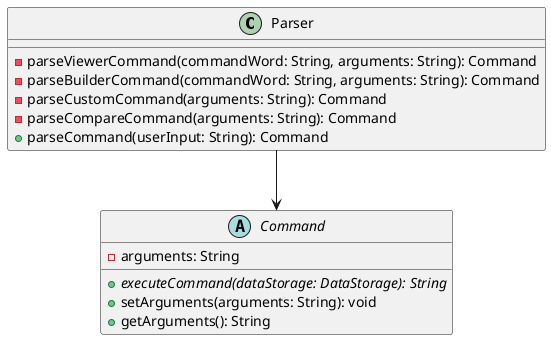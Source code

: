 @startuml

class Parser {
    -parseViewerCommand(commandWord: String, arguments: String): Command
    -parseBuilderCommand(commandWord: String, arguments: String): Command
    -parseCustomCommand(arguments: String): Command
    -parseCompareCommand(arguments: String): Command
    +parseCommand(userInput: String): Command
}

abstract class Command {
    - arguments: String
    {abstract} + executeCommand(dataStorage: DataStorage): String
    + setArguments(arguments: String): void
    + getArguments(): String
}


Parser --> Command



@enduml